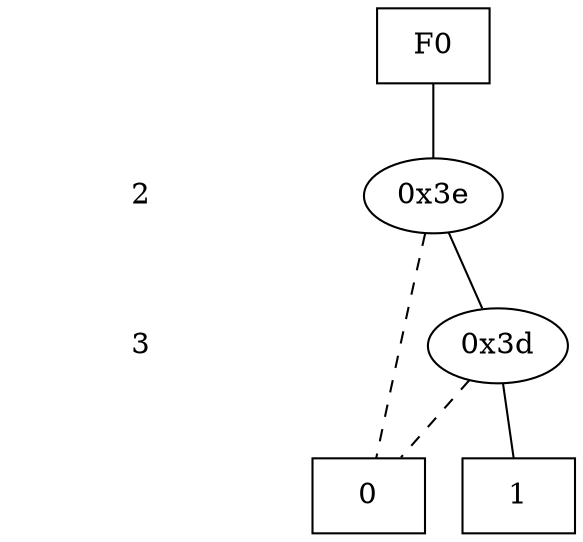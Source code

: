 digraph "DD" {
size = "7.5,10"
center = true;
edge [dir = none];
{ node [shape = plaintext];
  edge [style = invis];
  "CONST NODES" [style = invis];
" 2 " -> " 3 " -> "CONST NODES"; 
}
{ rank = same; node [shape = box]; edge [style = invis];
"F0"; }
{ rank = same; " 2 ";
"0x3e";
}
{ rank = same; " 3 ";
"0x3d";
}
{ rank = same; "CONST NODES";
{ node [shape = box]; "0x26";
"0x25";
}
}
"F0" -> "0x3e" [style = solid];
"0x3e" -> "0x3d";
"0x3e" -> "0x26" [style = dashed];
"0x3d" -> "0x25";
"0x3d" -> "0x26" [style = dashed];
"0x26" [label = "0"];
"0x25" [label = "1"];
}
